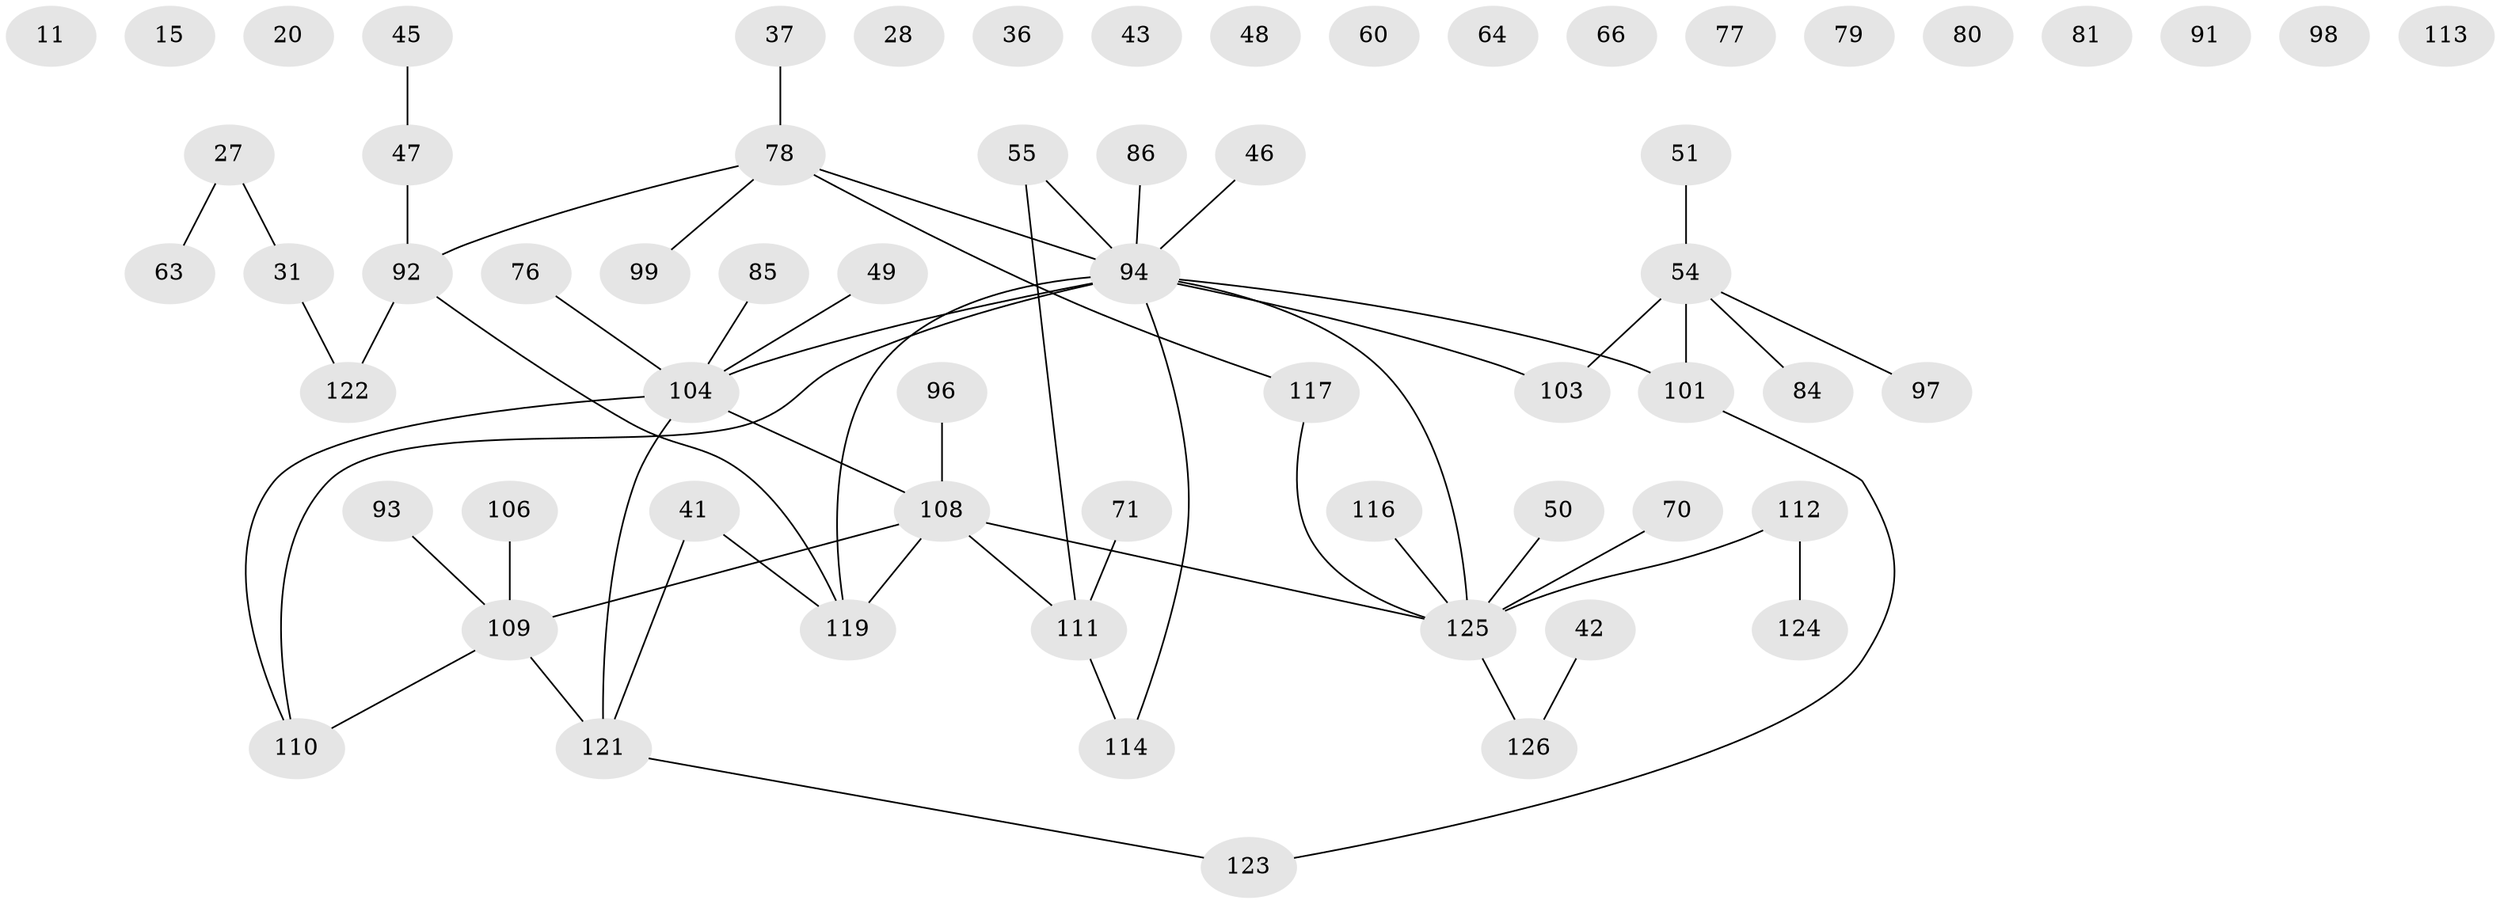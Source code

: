 // original degree distribution, {3: 0.21428571428571427, 2: 0.25396825396825395, 4: 0.0873015873015873, 1: 0.23809523809523808, 0: 0.12698412698412698, 5: 0.05555555555555555, 6: 0.023809523809523808}
// Generated by graph-tools (version 1.1) at 2025/39/03/09/25 04:39:56]
// undirected, 63 vertices, 57 edges
graph export_dot {
graph [start="1"]
  node [color=gray90,style=filled];
  11;
  15;
  20;
  27;
  28;
  31;
  36;
  37;
  41;
  42;
  43;
  45;
  46;
  47;
  48 [super="+10"];
  49;
  50 [super="+39"];
  51;
  54;
  55;
  60;
  63;
  64;
  66;
  70;
  71;
  76;
  77;
  78 [super="+44"];
  79;
  80;
  81;
  84;
  85;
  86;
  91;
  92 [super="+17"];
  93;
  94 [super="+5+6+65+82"];
  96;
  97;
  98;
  99;
  101 [super="+8"];
  103;
  104 [super="+2+100+73"];
  106;
  108 [super="+67+88+90+69"];
  109 [super="+61"];
  110 [super="+107"];
  111;
  112;
  113;
  114;
  116 [super="+59"];
  117;
  119 [super="+115+102+83+87"];
  121 [super="+75+105+118"];
  122 [super="+1"];
  123;
  124;
  125 [super="+35+30+120"];
  126;
  27 -- 31;
  27 -- 63;
  31 -- 122;
  37 -- 78;
  41 -- 119;
  41 -- 121;
  42 -- 126;
  45 -- 47;
  46 -- 94;
  47 -- 92;
  49 -- 104;
  50 -- 125 [weight=3];
  51 -- 54;
  54 -- 84;
  54 -- 97;
  54 -- 101 [weight=2];
  54 -- 103;
  55 -- 111;
  55 -- 94;
  70 -- 125;
  71 -- 111;
  76 -- 104;
  78 -- 99;
  78 -- 117;
  78 -- 92;
  78 -- 94;
  85 -- 104;
  86 -- 94;
  92 -- 122;
  92 -- 119;
  93 -- 109;
  94 -- 103;
  94 -- 101 [weight=2];
  94 -- 110;
  94 -- 114;
  94 -- 125 [weight=2];
  94 -- 119 [weight=4];
  94 -- 104;
  96 -- 108;
  101 -- 123;
  104 -- 110;
  104 -- 108 [weight=3];
  104 -- 121 [weight=2];
  106 -- 109;
  108 -- 109;
  108 -- 119 [weight=4];
  108 -- 125 [weight=2];
  108 -- 111;
  109 -- 121;
  109 -- 110;
  111 -- 114;
  112 -- 124;
  112 -- 125;
  116 -- 125 [weight=2];
  117 -- 125;
  121 -- 123;
  125 -- 126;
}
